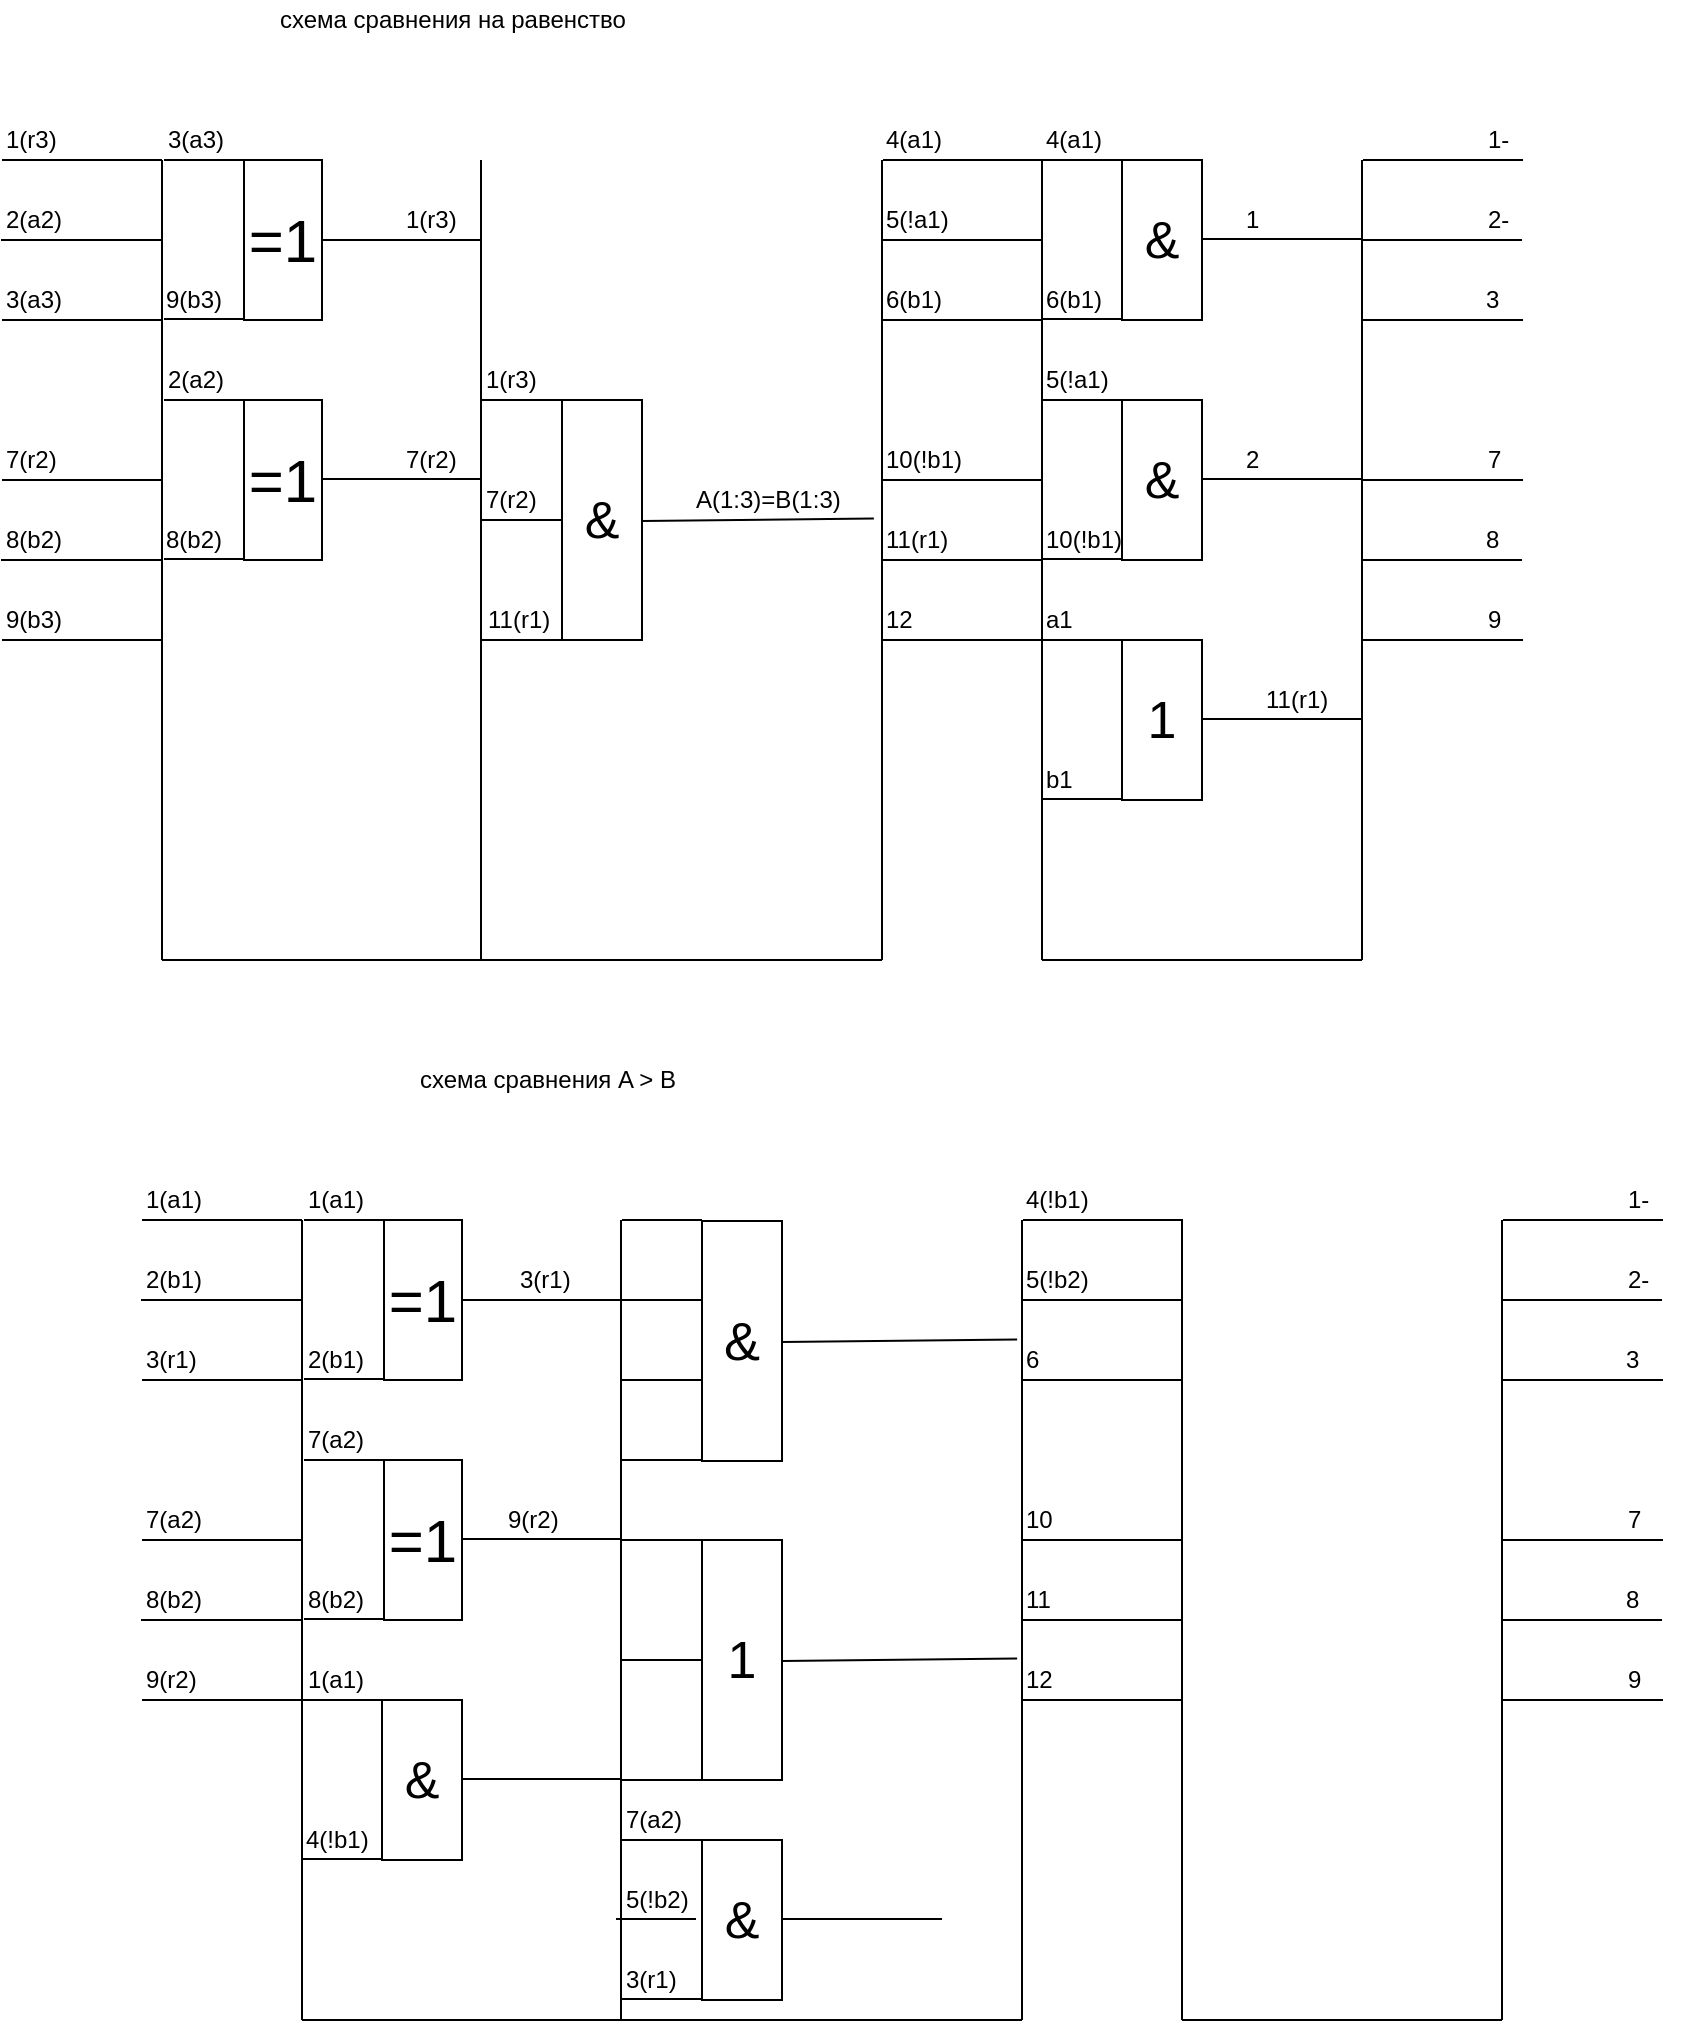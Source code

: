 <mxfile version="12.2.7" type="github" pages="1">
  <diagram name="Page-1" id="2a216829-ef6e-dabb-86c1-c78162f3ba2b">
    <mxGraphModel dx="1831" dy="554" grid="1" gridSize="10" guides="1" tooltips="1" connect="1" arrows="1" fold="1" page="1" pageScale="1" pageWidth="850" pageHeight="1100" background="#ffffff" math="0" shadow="0">
      <root>
        <mxCell id="0"/>
        <mxCell id="1" parent="0"/>
        <mxCell id="R-SclKNgp451T20_MsK3-1" value="" style="endArrow=none;html=1;" edge="1" parent="1">
          <mxGeometry width="50" height="50" relative="1" as="geometry">
            <mxPoint x="80" y="480" as="sourcePoint"/>
            <mxPoint x="80" y="80" as="targetPoint"/>
          </mxGeometry>
        </mxCell>
        <mxCell id="R-SclKNgp451T20_MsK3-2" value="" style="endArrow=none;html=1;" edge="1" parent="1">
          <mxGeometry width="50" height="50" relative="1" as="geometry">
            <mxPoint x="80" y="480" as="sourcePoint"/>
            <mxPoint x="440" y="480" as="targetPoint"/>
          </mxGeometry>
        </mxCell>
        <mxCell id="R-SclKNgp451T20_MsK3-3" value="" style="endArrow=none;html=1;" edge="1" parent="1">
          <mxGeometry width="50" height="50" relative="1" as="geometry">
            <mxPoint x="440" y="480" as="sourcePoint"/>
            <mxPoint x="440" y="80" as="targetPoint"/>
          </mxGeometry>
        </mxCell>
        <mxCell id="R-SclKNgp451T20_MsK3-4" value="" style="endArrow=none;html=1;" edge="1" parent="1">
          <mxGeometry width="50" height="50" relative="1" as="geometry">
            <mxPoint y="80" as="sourcePoint"/>
            <mxPoint x="80" y="80" as="targetPoint"/>
          </mxGeometry>
        </mxCell>
        <mxCell id="R-SclKNgp451T20_MsK3-5" value="" style="endArrow=none;html=1;" edge="1" parent="1">
          <mxGeometry width="50" height="50" relative="1" as="geometry">
            <mxPoint x="-0.5" y="120" as="sourcePoint"/>
            <mxPoint x="79.5" y="120" as="targetPoint"/>
          </mxGeometry>
        </mxCell>
        <mxCell id="R-SclKNgp451T20_MsK3-6" value="" style="endArrow=none;html=1;" edge="1" parent="1">
          <mxGeometry width="50" height="50" relative="1" as="geometry">
            <mxPoint y="160" as="sourcePoint"/>
            <mxPoint x="80" y="160" as="targetPoint"/>
          </mxGeometry>
        </mxCell>
        <mxCell id="R-SclKNgp451T20_MsK3-7" value="" style="endArrow=none;html=1;" edge="1" parent="1">
          <mxGeometry width="50" height="50" relative="1" as="geometry">
            <mxPoint y="240" as="sourcePoint"/>
            <mxPoint x="80" y="240" as="targetPoint"/>
          </mxGeometry>
        </mxCell>
        <mxCell id="R-SclKNgp451T20_MsK3-8" value="" style="endArrow=none;html=1;" edge="1" parent="1">
          <mxGeometry width="50" height="50" relative="1" as="geometry">
            <mxPoint x="-0.5" y="280.0" as="sourcePoint"/>
            <mxPoint x="79.5" y="280.0" as="targetPoint"/>
          </mxGeometry>
        </mxCell>
        <mxCell id="R-SclKNgp451T20_MsK3-9" value="" style="endArrow=none;html=1;" edge="1" parent="1">
          <mxGeometry width="50" height="50" relative="1" as="geometry">
            <mxPoint y="320" as="sourcePoint"/>
            <mxPoint x="80" y="320" as="targetPoint"/>
          </mxGeometry>
        </mxCell>
        <mxCell id="R-SclKNgp451T20_MsK3-10" value="" style="endArrow=none;html=1;" edge="1" parent="1">
          <mxGeometry width="50" height="50" relative="1" as="geometry">
            <mxPoint x="440.5" y="80" as="sourcePoint"/>
            <mxPoint x="520.5" y="80" as="targetPoint"/>
          </mxGeometry>
        </mxCell>
        <mxCell id="R-SclKNgp451T20_MsK3-11" value="" style="endArrow=none;html=1;" edge="1" parent="1">
          <mxGeometry width="50" height="50" relative="1" as="geometry">
            <mxPoint x="440" y="120" as="sourcePoint"/>
            <mxPoint x="520" y="120" as="targetPoint"/>
          </mxGeometry>
        </mxCell>
        <mxCell id="R-SclKNgp451T20_MsK3-12" value="" style="endArrow=none;html=1;" edge="1" parent="1">
          <mxGeometry width="50" height="50" relative="1" as="geometry">
            <mxPoint x="440.5" y="160" as="sourcePoint"/>
            <mxPoint x="520.5" y="160" as="targetPoint"/>
          </mxGeometry>
        </mxCell>
        <mxCell id="R-SclKNgp451T20_MsK3-13" value="" style="endArrow=none;html=1;" edge="1" parent="1">
          <mxGeometry width="50" height="50" relative="1" as="geometry">
            <mxPoint x="440.5" y="240" as="sourcePoint"/>
            <mxPoint x="520.5" y="240" as="targetPoint"/>
          </mxGeometry>
        </mxCell>
        <mxCell id="R-SclKNgp451T20_MsK3-14" value="" style="endArrow=none;html=1;" edge="1" parent="1">
          <mxGeometry width="50" height="50" relative="1" as="geometry">
            <mxPoint x="440" y="280" as="sourcePoint"/>
            <mxPoint x="520" y="280" as="targetPoint"/>
          </mxGeometry>
        </mxCell>
        <mxCell id="R-SclKNgp451T20_MsK3-15" value="" style="endArrow=none;html=1;" edge="1" parent="1">
          <mxGeometry width="50" height="50" relative="1" as="geometry">
            <mxPoint x="440.5" y="320" as="sourcePoint"/>
            <mxPoint x="520.5" y="320" as="targetPoint"/>
          </mxGeometry>
        </mxCell>
        <mxCell id="R-SclKNgp451T20_MsK3-16" value="" style="endArrow=none;html=1;" edge="1" parent="1">
          <mxGeometry width="50" height="50" relative="1" as="geometry">
            <mxPoint x="520" y="480" as="sourcePoint"/>
            <mxPoint x="520" y="80" as="targetPoint"/>
          </mxGeometry>
        </mxCell>
        <mxCell id="R-SclKNgp451T20_MsK3-17" value="" style="endArrow=none;html=1;" edge="1" parent="1">
          <mxGeometry width="50" height="50" relative="1" as="geometry">
            <mxPoint x="520" y="480" as="sourcePoint"/>
            <mxPoint x="680" y="480" as="targetPoint"/>
          </mxGeometry>
        </mxCell>
        <mxCell id="R-SclKNgp451T20_MsK3-18" value="" style="endArrow=none;html=1;" edge="1" parent="1">
          <mxGeometry width="50" height="50" relative="1" as="geometry">
            <mxPoint x="680" y="480" as="sourcePoint"/>
            <mxPoint x="680" y="80" as="targetPoint"/>
          </mxGeometry>
        </mxCell>
        <mxCell id="R-SclKNgp451T20_MsK3-19" value="" style="endArrow=none;html=1;" edge="1" parent="1">
          <mxGeometry width="50" height="50" relative="1" as="geometry">
            <mxPoint x="680.5" y="80" as="sourcePoint"/>
            <mxPoint x="760.5" y="80" as="targetPoint"/>
          </mxGeometry>
        </mxCell>
        <mxCell id="R-SclKNgp451T20_MsK3-20" value="" style="endArrow=none;html=1;" edge="1" parent="1">
          <mxGeometry width="50" height="50" relative="1" as="geometry">
            <mxPoint x="680" y="120" as="sourcePoint"/>
            <mxPoint x="760" y="120" as="targetPoint"/>
          </mxGeometry>
        </mxCell>
        <mxCell id="R-SclKNgp451T20_MsK3-21" value="" style="endArrow=none;html=1;" edge="1" parent="1">
          <mxGeometry width="50" height="50" relative="1" as="geometry">
            <mxPoint x="680.5" y="160" as="sourcePoint"/>
            <mxPoint x="760.5" y="160" as="targetPoint"/>
          </mxGeometry>
        </mxCell>
        <mxCell id="R-SclKNgp451T20_MsK3-22" value="" style="endArrow=none;html=1;" edge="1" parent="1">
          <mxGeometry width="50" height="50" relative="1" as="geometry">
            <mxPoint x="680.5" y="240" as="sourcePoint"/>
            <mxPoint x="760.5" y="240" as="targetPoint"/>
          </mxGeometry>
        </mxCell>
        <mxCell id="R-SclKNgp451T20_MsK3-23" value="" style="endArrow=none;html=1;" edge="1" parent="1">
          <mxGeometry width="50" height="50" relative="1" as="geometry">
            <mxPoint x="680" y="280" as="sourcePoint"/>
            <mxPoint x="760" y="280" as="targetPoint"/>
          </mxGeometry>
        </mxCell>
        <mxCell id="R-SclKNgp451T20_MsK3-24" value="" style="endArrow=none;html=1;" edge="1" parent="1">
          <mxGeometry width="50" height="50" relative="1" as="geometry">
            <mxPoint x="680.5" y="320" as="sourcePoint"/>
            <mxPoint x="760.5" y="320" as="targetPoint"/>
          </mxGeometry>
        </mxCell>
        <mxCell id="R-SclKNgp451T20_MsK3-25" value="1(r3)" style="text;html=1;resizable=0;points=[];autosize=1;align=left;verticalAlign=top;spacingTop=-4;" vertex="1" parent="1">
          <mxGeometry y="60" width="40" height="20" as="geometry"/>
        </mxCell>
        <mxCell id="R-SclKNgp451T20_MsK3-26" value="2(а2)" style="text;html=1;resizable=0;points=[];autosize=1;align=left;verticalAlign=top;spacingTop=-4;" vertex="1" parent="1">
          <mxGeometry y="100" width="40" height="20" as="geometry"/>
        </mxCell>
        <mxCell id="R-SclKNgp451T20_MsK3-27" value="3(а3)" style="text;html=1;resizable=0;points=[];autosize=1;align=left;verticalAlign=top;spacingTop=-4;" vertex="1" parent="1">
          <mxGeometry x="-0.5" y="140" width="40" height="20" as="geometry"/>
        </mxCell>
        <mxCell id="R-SclKNgp451T20_MsK3-28" value="4(a1)" style="text;html=1;resizable=0;points=[];autosize=1;align=left;verticalAlign=top;spacingTop=-4;" vertex="1" parent="1">
          <mxGeometry x="440" y="60" width="40" height="20" as="geometry"/>
        </mxCell>
        <mxCell id="R-SclKNgp451T20_MsK3-29" value="5(!a1)" style="text;html=1;resizable=0;points=[];autosize=1;align=left;verticalAlign=top;spacingTop=-4;" vertex="1" parent="1">
          <mxGeometry x="440" y="100" width="50" height="20" as="geometry"/>
        </mxCell>
        <mxCell id="R-SclKNgp451T20_MsK3-30" value="6(b1)" style="text;html=1;resizable=0;points=[];autosize=1;align=left;verticalAlign=top;spacingTop=-4;" vertex="1" parent="1">
          <mxGeometry x="440" y="140" width="40" height="20" as="geometry"/>
        </mxCell>
        <mxCell id="R-SclKNgp451T20_MsK3-31" value="10(!b1)" style="text;html=1;resizable=0;points=[];autosize=1;align=left;verticalAlign=top;spacingTop=-4;" vertex="1" parent="1">
          <mxGeometry x="440" y="220" width="50" height="20" as="geometry"/>
        </mxCell>
        <mxCell id="R-SclKNgp451T20_MsK3-32" value="11(r1)" style="text;html=1;resizable=0;points=[];autosize=1;align=left;verticalAlign=top;spacingTop=-4;" vertex="1" parent="1">
          <mxGeometry x="440" y="260" width="50" height="20" as="geometry"/>
        </mxCell>
        <mxCell id="R-SclKNgp451T20_MsK3-33" value="12" style="text;html=1;resizable=0;points=[];autosize=1;align=left;verticalAlign=top;spacingTop=-4;" vertex="1" parent="1">
          <mxGeometry x="440" y="300" width="30" height="20" as="geometry"/>
        </mxCell>
        <mxCell id="R-SclKNgp451T20_MsK3-34" value="7(r2)" style="text;html=1;resizable=0;points=[];autosize=1;align=left;verticalAlign=top;spacingTop=-4;" vertex="1" parent="1">
          <mxGeometry y="220" width="40" height="20" as="geometry"/>
        </mxCell>
        <mxCell id="R-SclKNgp451T20_MsK3-35" value="8(b2)" style="text;html=1;resizable=0;points=[];autosize=1;align=left;verticalAlign=top;spacingTop=-4;" vertex="1" parent="1">
          <mxGeometry x="-0.5" y="260" width="40" height="20" as="geometry"/>
        </mxCell>
        <mxCell id="R-SclKNgp451T20_MsK3-36" value="9(b3)" style="text;html=1;resizable=0;points=[];autosize=1;align=left;verticalAlign=top;spacingTop=-4;" vertex="1" parent="1">
          <mxGeometry y="300" width="40" height="20" as="geometry"/>
        </mxCell>
        <mxCell id="R-SclKNgp451T20_MsK3-37" value="1-" style="text;html=1;resizable=0;points=[];autosize=1;align=left;verticalAlign=top;spacingTop=-4;" vertex="1" parent="1">
          <mxGeometry x="740.5" y="60" width="30" height="20" as="geometry"/>
        </mxCell>
        <mxCell id="R-SclKNgp451T20_MsK3-38" value="2-" style="text;html=1;resizable=0;points=[];autosize=1;align=left;verticalAlign=top;spacingTop=-4;" vertex="1" parent="1">
          <mxGeometry x="740.5" y="100" width="30" height="20" as="geometry"/>
        </mxCell>
        <mxCell id="R-SclKNgp451T20_MsK3-39" value="3" style="text;html=1;resizable=0;points=[];autosize=1;align=left;verticalAlign=top;spacingTop=-4;" vertex="1" parent="1">
          <mxGeometry x="740" y="140" width="20" height="20" as="geometry"/>
        </mxCell>
        <mxCell id="R-SclKNgp451T20_MsK3-40" value="7" style="text;html=1;resizable=0;points=[];autosize=1;align=left;verticalAlign=top;spacingTop=-4;" vertex="1" parent="1">
          <mxGeometry x="740.5" y="220" width="20" height="20" as="geometry"/>
        </mxCell>
        <mxCell id="R-SclKNgp451T20_MsK3-41" value="8" style="text;html=1;resizable=0;points=[];autosize=1;align=left;verticalAlign=top;spacingTop=-4;" vertex="1" parent="1">
          <mxGeometry x="740" y="260" width="20" height="20" as="geometry"/>
        </mxCell>
        <mxCell id="R-SclKNgp451T20_MsK3-42" value="9" style="text;html=1;resizable=0;points=[];autosize=1;align=left;verticalAlign=top;spacingTop=-4;" vertex="1" parent="1">
          <mxGeometry x="740.5" y="300" width="20" height="20" as="geometry"/>
        </mxCell>
        <mxCell id="R-SclKNgp451T20_MsK3-43" value="схема сравнения на равенство&lt;br&gt;" style="text;html=1;resizable=0;points=[];autosize=1;align=left;verticalAlign=top;spacingTop=-4;" vertex="1" parent="1">
          <mxGeometry x="137" width="190" height="20" as="geometry"/>
        </mxCell>
        <mxCell id="R-SclKNgp451T20_MsK3-44" value="&lt;font style=&quot;font-size: 30px&quot;&gt;=1&lt;/font&gt;" style="rounded=0;whiteSpace=wrap;html=1;" vertex="1" parent="1">
          <mxGeometry x="121" y="80" width="39" height="80" as="geometry"/>
        </mxCell>
        <mxCell id="R-SclKNgp451T20_MsK3-45" value="" style="endArrow=none;html=1;" edge="1" parent="1">
          <mxGeometry width="50" height="50" relative="1" as="geometry">
            <mxPoint x="81" y="80" as="sourcePoint"/>
            <mxPoint x="121" y="80" as="targetPoint"/>
          </mxGeometry>
        </mxCell>
        <mxCell id="R-SclKNgp451T20_MsK3-46" value="" style="endArrow=none;html=1;" edge="1" parent="1">
          <mxGeometry width="50" height="50" relative="1" as="geometry">
            <mxPoint x="81" y="159.5" as="sourcePoint"/>
            <mxPoint x="121" y="159.5" as="targetPoint"/>
          </mxGeometry>
        </mxCell>
        <mxCell id="R-SclKNgp451T20_MsK3-47" value="3(a3)" style="text;html=1;resizable=0;points=[];autosize=1;align=left;verticalAlign=top;spacingTop=-4;" vertex="1" parent="1">
          <mxGeometry x="81" y="60" width="40" height="20" as="geometry"/>
        </mxCell>
        <mxCell id="R-SclKNgp451T20_MsK3-48" value="9(b3)" style="text;html=1;resizable=0;points=[];autosize=1;align=left;verticalAlign=top;spacingTop=-4;" vertex="1" parent="1">
          <mxGeometry x="80" y="140" width="40" height="20" as="geometry"/>
        </mxCell>
        <mxCell id="R-SclKNgp451T20_MsK3-53" value="&lt;font style=&quot;font-size: 30px&quot;&gt;=1&lt;/font&gt;" style="rounded=0;whiteSpace=wrap;html=1;" vertex="1" parent="1">
          <mxGeometry x="121" y="200" width="39" height="80" as="geometry"/>
        </mxCell>
        <mxCell id="R-SclKNgp451T20_MsK3-54" value="" style="endArrow=none;html=1;" edge="1" parent="1">
          <mxGeometry width="50" height="50" relative="1" as="geometry">
            <mxPoint x="81" y="200" as="sourcePoint"/>
            <mxPoint x="121" y="200" as="targetPoint"/>
          </mxGeometry>
        </mxCell>
        <mxCell id="R-SclKNgp451T20_MsK3-55" value="" style="endArrow=none;html=1;" edge="1" parent="1">
          <mxGeometry width="50" height="50" relative="1" as="geometry">
            <mxPoint x="81" y="279.5" as="sourcePoint"/>
            <mxPoint x="121" y="279.5" as="targetPoint"/>
          </mxGeometry>
        </mxCell>
        <mxCell id="R-SclKNgp451T20_MsK3-56" value="2(a2)" style="text;html=1;resizable=0;points=[];autosize=1;align=left;verticalAlign=top;spacingTop=-4;" vertex="1" parent="1">
          <mxGeometry x="81" y="180" width="40" height="20" as="geometry"/>
        </mxCell>
        <mxCell id="R-SclKNgp451T20_MsK3-57" value="8(b2)" style="text;html=1;resizable=0;points=[];autosize=1;align=left;verticalAlign=top;spacingTop=-4;" vertex="1" parent="1">
          <mxGeometry x="80" y="260" width="40" height="20" as="geometry"/>
        </mxCell>
        <mxCell id="R-SclKNgp451T20_MsK3-58" value="" style="endArrow=none;html=1;" edge="1" parent="1">
          <mxGeometry width="50" height="50" relative="1" as="geometry">
            <mxPoint x="160" y="120" as="sourcePoint"/>
            <mxPoint x="240" y="120" as="targetPoint"/>
          </mxGeometry>
        </mxCell>
        <mxCell id="R-SclKNgp451T20_MsK3-59" value="" style="endArrow=none;html=1;" edge="1" parent="1">
          <mxGeometry width="50" height="50" relative="1" as="geometry">
            <mxPoint x="160" y="239.5" as="sourcePoint"/>
            <mxPoint x="240" y="239.5" as="targetPoint"/>
          </mxGeometry>
        </mxCell>
        <mxCell id="R-SclKNgp451T20_MsK3-60" value="1(r3)" style="text;html=1;resizable=0;points=[];autosize=1;align=left;verticalAlign=top;spacingTop=-4;" vertex="1" parent="1">
          <mxGeometry x="200" y="100" width="40" height="20" as="geometry"/>
        </mxCell>
        <mxCell id="R-SclKNgp451T20_MsK3-61" value="7(r2)" style="text;html=1;resizable=0;points=[];autosize=1;align=left;verticalAlign=top;spacingTop=-4;" vertex="1" parent="1">
          <mxGeometry x="200" y="220" width="40" height="20" as="geometry"/>
        </mxCell>
        <mxCell id="R-SclKNgp451T20_MsK3-77" value="" style="endArrow=none;html=1;" edge="1" parent="1">
          <mxGeometry width="50" height="50" relative="1" as="geometry">
            <mxPoint x="239.5" y="480" as="sourcePoint"/>
            <mxPoint x="239.5" y="80" as="targetPoint"/>
          </mxGeometry>
        </mxCell>
        <mxCell id="R-SclKNgp451T20_MsK3-80" value="&lt;font style=&quot;font-size: 26px&quot;&gt;&amp;amp;&lt;/font&gt;" style="rounded=0;whiteSpace=wrap;html=1;" vertex="1" parent="1">
          <mxGeometry x="280" y="200" width="40" height="120" as="geometry"/>
        </mxCell>
        <mxCell id="R-SclKNgp451T20_MsK3-81" value="" style="endArrow=none;html=1;entryX=0;entryY=0;entryDx=0;entryDy=0;entryPerimeter=0;" edge="1" parent="1" target="R-SclKNgp451T20_MsK3-80">
          <mxGeometry width="50" height="50" relative="1" as="geometry">
            <mxPoint x="240" y="200" as="sourcePoint"/>
            <mxPoint x="290" y="200" as="targetPoint"/>
          </mxGeometry>
        </mxCell>
        <mxCell id="R-SclKNgp451T20_MsK3-82" value="" style="endArrow=none;html=1;entryX=0;entryY=0;entryDx=0;entryDy=0;entryPerimeter=0;" edge="1" parent="1">
          <mxGeometry width="50" height="50" relative="1" as="geometry">
            <mxPoint x="240" y="260" as="sourcePoint"/>
            <mxPoint x="280" y="260" as="targetPoint"/>
          </mxGeometry>
        </mxCell>
        <mxCell id="R-SclKNgp451T20_MsK3-83" value="" style="endArrow=none;html=1;entryX=0;entryY=0;entryDx=0;entryDy=0;entryPerimeter=0;" edge="1" parent="1">
          <mxGeometry width="50" height="50" relative="1" as="geometry">
            <mxPoint x="240" y="320" as="sourcePoint"/>
            <mxPoint x="280" y="320" as="targetPoint"/>
          </mxGeometry>
        </mxCell>
        <mxCell id="R-SclKNgp451T20_MsK3-84" value="" style="endArrow=none;html=1;entryX=-0.081;entryY=-0.036;entryDx=0;entryDy=0;entryPerimeter=0;" edge="1" parent="1" target="R-SclKNgp451T20_MsK3-32">
          <mxGeometry width="50" height="50" relative="1" as="geometry">
            <mxPoint x="320" y="260.5" as="sourcePoint"/>
            <mxPoint x="434.0" y="259.813" as="targetPoint"/>
          </mxGeometry>
        </mxCell>
        <mxCell id="R-SclKNgp451T20_MsK3-85" value="1(r3)" style="text;html=1;resizable=0;points=[];autosize=1;align=left;verticalAlign=top;spacingTop=-4;" vertex="1" parent="1">
          <mxGeometry x="240" y="180" width="40" height="20" as="geometry"/>
        </mxCell>
        <mxCell id="R-SclKNgp451T20_MsK3-86" value="7(r2)" style="text;html=1;resizable=0;points=[];autosize=1;align=left;verticalAlign=top;spacingTop=-4;" vertex="1" parent="1">
          <mxGeometry x="240" y="240" width="40" height="20" as="geometry"/>
        </mxCell>
        <mxCell id="R-SclKNgp451T20_MsK3-87" value="11(r1)" style="text;html=1;resizable=0;points=[];autosize=1;align=left;verticalAlign=top;spacingTop=-4;" vertex="1" parent="1">
          <mxGeometry x="241" y="300" width="50" height="20" as="geometry"/>
        </mxCell>
        <mxCell id="R-SclKNgp451T20_MsK3-88" value="A(1:3)=B(1:3)" style="text;html=1;resizable=0;points=[];autosize=1;align=left;verticalAlign=top;spacingTop=-4;" vertex="1" parent="1">
          <mxGeometry x="345" y="240" width="90" height="20" as="geometry"/>
        </mxCell>
        <mxCell id="R-SclKNgp451T20_MsK3-89" value="&lt;font style=&quot;font-size: 26px&quot;&gt;&amp;amp;&lt;/font&gt;" style="rounded=0;whiteSpace=wrap;html=1;" vertex="1" parent="1">
          <mxGeometry x="560" y="80" width="40" height="80" as="geometry"/>
        </mxCell>
        <mxCell id="R-SclKNgp451T20_MsK3-90" value="" style="endArrow=none;html=1;entryX=0;entryY=0;entryDx=0;entryDy=0;entryPerimeter=0;" edge="1" parent="1" target="R-SclKNgp451T20_MsK3-89">
          <mxGeometry width="50" height="50" relative="1" as="geometry">
            <mxPoint x="520" y="80" as="sourcePoint"/>
            <mxPoint x="570" y="30" as="targetPoint"/>
          </mxGeometry>
        </mxCell>
        <mxCell id="R-SclKNgp451T20_MsK3-91" value="" style="endArrow=none;html=1;entryX=0;entryY=0;entryDx=0;entryDy=0;entryPerimeter=0;" edge="1" parent="1">
          <mxGeometry width="50" height="50" relative="1" as="geometry">
            <mxPoint x="520" y="159.5" as="sourcePoint"/>
            <mxPoint x="560" y="159.5" as="targetPoint"/>
          </mxGeometry>
        </mxCell>
        <mxCell id="R-SclKNgp451T20_MsK3-92" value="4(a1)" style="text;html=1;resizable=0;points=[];autosize=1;align=left;verticalAlign=top;spacingTop=-4;" vertex="1" parent="1">
          <mxGeometry x="520" y="60" width="40" height="20" as="geometry"/>
        </mxCell>
        <mxCell id="R-SclKNgp451T20_MsK3-93" value="6(b1)" style="text;html=1;resizable=0;points=[];autosize=1;align=left;verticalAlign=top;spacingTop=-4;" vertex="1" parent="1">
          <mxGeometry x="520" y="140" width="40" height="20" as="geometry"/>
        </mxCell>
        <mxCell id="R-SclKNgp451T20_MsK3-94" value="" style="endArrow=none;html=1;" edge="1" parent="1">
          <mxGeometry width="50" height="50" relative="1" as="geometry">
            <mxPoint x="600" y="119.5" as="sourcePoint"/>
            <mxPoint x="680" y="119.5" as="targetPoint"/>
          </mxGeometry>
        </mxCell>
        <mxCell id="R-SclKNgp451T20_MsK3-95" value="&lt;font style=&quot;font-size: 26px&quot;&gt;&amp;amp;&lt;/font&gt;" style="rounded=0;whiteSpace=wrap;html=1;" vertex="1" parent="1">
          <mxGeometry x="560" y="200" width="40" height="80" as="geometry"/>
        </mxCell>
        <mxCell id="R-SclKNgp451T20_MsK3-96" value="" style="endArrow=none;html=1;entryX=0;entryY=0;entryDx=0;entryDy=0;entryPerimeter=0;" edge="1" target="R-SclKNgp451T20_MsK3-95" parent="1">
          <mxGeometry width="50" height="50" relative="1" as="geometry">
            <mxPoint x="520" y="200" as="sourcePoint"/>
            <mxPoint x="570" y="150" as="targetPoint"/>
          </mxGeometry>
        </mxCell>
        <mxCell id="R-SclKNgp451T20_MsK3-97" value="" style="endArrow=none;html=1;entryX=0;entryY=0;entryDx=0;entryDy=0;entryPerimeter=0;" edge="1" parent="1">
          <mxGeometry width="50" height="50" relative="1" as="geometry">
            <mxPoint x="520" y="279.5" as="sourcePoint"/>
            <mxPoint x="560" y="279.5" as="targetPoint"/>
          </mxGeometry>
        </mxCell>
        <mxCell id="R-SclKNgp451T20_MsK3-98" value="5(!a1)" style="text;html=1;resizable=0;points=[];autosize=1;align=left;verticalAlign=top;spacingTop=-4;" vertex="1" parent="1">
          <mxGeometry x="520" y="180" width="50" height="20" as="geometry"/>
        </mxCell>
        <mxCell id="R-SclKNgp451T20_MsK3-99" value="10(!b1)" style="text;html=1;resizable=0;points=[];autosize=1;align=left;verticalAlign=top;spacingTop=-4;" vertex="1" parent="1">
          <mxGeometry x="520" y="260" width="50" height="20" as="geometry"/>
        </mxCell>
        <mxCell id="R-SclKNgp451T20_MsK3-100" value="" style="endArrow=none;html=1;" edge="1" parent="1">
          <mxGeometry width="50" height="50" relative="1" as="geometry">
            <mxPoint x="600" y="239.5" as="sourcePoint"/>
            <mxPoint x="680" y="239.5" as="targetPoint"/>
          </mxGeometry>
        </mxCell>
        <mxCell id="R-SclKNgp451T20_MsK3-101" value="&lt;font style=&quot;font-size: 26px&quot;&gt;1&lt;/font&gt;" style="rounded=0;whiteSpace=wrap;html=1;" vertex="1" parent="1">
          <mxGeometry x="560" y="320" width="40" height="80" as="geometry"/>
        </mxCell>
        <mxCell id="R-SclKNgp451T20_MsK3-102" value="" style="endArrow=none;html=1;entryX=0;entryY=0;entryDx=0;entryDy=0;entryPerimeter=0;" edge="1" target="R-SclKNgp451T20_MsK3-101" parent="1">
          <mxGeometry width="50" height="50" relative="1" as="geometry">
            <mxPoint x="520" y="320" as="sourcePoint"/>
            <mxPoint x="570" y="270" as="targetPoint"/>
          </mxGeometry>
        </mxCell>
        <mxCell id="R-SclKNgp451T20_MsK3-103" value="" style="endArrow=none;html=1;entryX=0;entryY=0;entryDx=0;entryDy=0;entryPerimeter=0;" edge="1" parent="1">
          <mxGeometry width="50" height="50" relative="1" as="geometry">
            <mxPoint x="520" y="399.5" as="sourcePoint"/>
            <mxPoint x="560" y="399.5" as="targetPoint"/>
          </mxGeometry>
        </mxCell>
        <mxCell id="R-SclKNgp451T20_MsK3-104" value="a1" style="text;html=1;resizable=0;points=[];autosize=1;align=left;verticalAlign=top;spacingTop=-4;" vertex="1" parent="1">
          <mxGeometry x="520" y="300" width="30" height="20" as="geometry"/>
        </mxCell>
        <mxCell id="R-SclKNgp451T20_MsK3-105" value="b1" style="text;html=1;resizable=0;points=[];autosize=1;align=left;verticalAlign=top;spacingTop=-4;" vertex="1" parent="1">
          <mxGeometry x="520" y="380" width="30" height="20" as="geometry"/>
        </mxCell>
        <mxCell id="R-SclKNgp451T20_MsK3-106" value="" style="endArrow=none;html=1;" edge="1" parent="1">
          <mxGeometry width="50" height="50" relative="1" as="geometry">
            <mxPoint x="600" y="359.5" as="sourcePoint"/>
            <mxPoint x="680" y="359.5" as="targetPoint"/>
          </mxGeometry>
        </mxCell>
        <mxCell id="R-SclKNgp451T20_MsK3-107" value="1" style="text;html=1;resizable=0;points=[];autosize=1;align=left;verticalAlign=top;spacingTop=-4;" vertex="1" parent="1">
          <mxGeometry x="620" y="100" width="20" height="20" as="geometry"/>
        </mxCell>
        <mxCell id="R-SclKNgp451T20_MsK3-108" value="2" style="text;html=1;resizable=0;points=[];autosize=1;align=left;verticalAlign=top;spacingTop=-4;" vertex="1" parent="1">
          <mxGeometry x="620" y="220" width="20" height="20" as="geometry"/>
        </mxCell>
        <mxCell id="R-SclKNgp451T20_MsK3-109" value="11(r1)" style="text;html=1;resizable=0;points=[];autosize=1;align=left;verticalAlign=top;spacingTop=-4;" vertex="1" parent="1">
          <mxGeometry x="630" y="340" width="50" height="20" as="geometry"/>
        </mxCell>
        <mxCell id="R-SclKNgp451T20_MsK3-110" value="" style="endArrow=none;html=1;" edge="1" parent="1">
          <mxGeometry width="50" height="50" relative="1" as="geometry">
            <mxPoint x="150" y="1010" as="sourcePoint"/>
            <mxPoint x="150" y="610" as="targetPoint"/>
          </mxGeometry>
        </mxCell>
        <mxCell id="R-SclKNgp451T20_MsK3-111" value="" style="endArrow=none;html=1;" edge="1" parent="1">
          <mxGeometry width="50" height="50" relative="1" as="geometry">
            <mxPoint x="150" y="1010" as="sourcePoint"/>
            <mxPoint x="510" y="1010" as="targetPoint"/>
          </mxGeometry>
        </mxCell>
        <mxCell id="R-SclKNgp451T20_MsK3-112" value="" style="endArrow=none;html=1;" edge="1" parent="1">
          <mxGeometry width="50" height="50" relative="1" as="geometry">
            <mxPoint x="510" y="1010" as="sourcePoint"/>
            <mxPoint x="510" y="610" as="targetPoint"/>
          </mxGeometry>
        </mxCell>
        <mxCell id="R-SclKNgp451T20_MsK3-113" value="" style="endArrow=none;html=1;" edge="1" parent="1">
          <mxGeometry width="50" height="50" relative="1" as="geometry">
            <mxPoint x="70" y="610" as="sourcePoint"/>
            <mxPoint x="150" y="610" as="targetPoint"/>
          </mxGeometry>
        </mxCell>
        <mxCell id="R-SclKNgp451T20_MsK3-114" value="" style="endArrow=none;html=1;" edge="1" parent="1">
          <mxGeometry width="50" height="50" relative="1" as="geometry">
            <mxPoint x="69.5" y="650" as="sourcePoint"/>
            <mxPoint x="149.5" y="650" as="targetPoint"/>
          </mxGeometry>
        </mxCell>
        <mxCell id="R-SclKNgp451T20_MsK3-115" value="" style="endArrow=none;html=1;" edge="1" parent="1">
          <mxGeometry width="50" height="50" relative="1" as="geometry">
            <mxPoint x="70" y="690" as="sourcePoint"/>
            <mxPoint x="150" y="690" as="targetPoint"/>
          </mxGeometry>
        </mxCell>
        <mxCell id="R-SclKNgp451T20_MsK3-116" value="" style="endArrow=none;html=1;" edge="1" parent="1">
          <mxGeometry width="50" height="50" relative="1" as="geometry">
            <mxPoint x="70" y="770" as="sourcePoint"/>
            <mxPoint x="150" y="770" as="targetPoint"/>
          </mxGeometry>
        </mxCell>
        <mxCell id="R-SclKNgp451T20_MsK3-117" value="" style="endArrow=none;html=1;" edge="1" parent="1">
          <mxGeometry width="50" height="50" relative="1" as="geometry">
            <mxPoint x="69.5" y="810" as="sourcePoint"/>
            <mxPoint x="149.5" y="810" as="targetPoint"/>
          </mxGeometry>
        </mxCell>
        <mxCell id="R-SclKNgp451T20_MsK3-118" value="" style="endArrow=none;html=1;" edge="1" parent="1">
          <mxGeometry width="50" height="50" relative="1" as="geometry">
            <mxPoint x="70" y="850" as="sourcePoint"/>
            <mxPoint x="150" y="850" as="targetPoint"/>
          </mxGeometry>
        </mxCell>
        <mxCell id="R-SclKNgp451T20_MsK3-119" value="" style="endArrow=none;html=1;" edge="1" parent="1">
          <mxGeometry width="50" height="50" relative="1" as="geometry">
            <mxPoint x="510.5" y="610" as="sourcePoint"/>
            <mxPoint x="590.5" y="610" as="targetPoint"/>
          </mxGeometry>
        </mxCell>
        <mxCell id="R-SclKNgp451T20_MsK3-120" value="" style="endArrow=none;html=1;" edge="1" parent="1">
          <mxGeometry width="50" height="50" relative="1" as="geometry">
            <mxPoint x="510" y="650" as="sourcePoint"/>
            <mxPoint x="590" y="650" as="targetPoint"/>
          </mxGeometry>
        </mxCell>
        <mxCell id="R-SclKNgp451T20_MsK3-121" value="" style="endArrow=none;html=1;" edge="1" parent="1">
          <mxGeometry width="50" height="50" relative="1" as="geometry">
            <mxPoint x="510.5" y="690" as="sourcePoint"/>
            <mxPoint x="590.5" y="690" as="targetPoint"/>
          </mxGeometry>
        </mxCell>
        <mxCell id="R-SclKNgp451T20_MsK3-122" value="" style="endArrow=none;html=1;" edge="1" parent="1">
          <mxGeometry width="50" height="50" relative="1" as="geometry">
            <mxPoint x="510.5" y="770" as="sourcePoint"/>
            <mxPoint x="590.5" y="770" as="targetPoint"/>
          </mxGeometry>
        </mxCell>
        <mxCell id="R-SclKNgp451T20_MsK3-123" value="" style="endArrow=none;html=1;" edge="1" parent="1">
          <mxGeometry width="50" height="50" relative="1" as="geometry">
            <mxPoint x="510" y="810" as="sourcePoint"/>
            <mxPoint x="590" y="810" as="targetPoint"/>
          </mxGeometry>
        </mxCell>
        <mxCell id="R-SclKNgp451T20_MsK3-124" value="" style="endArrow=none;html=1;" edge="1" parent="1">
          <mxGeometry width="50" height="50" relative="1" as="geometry">
            <mxPoint x="510.5" y="850" as="sourcePoint"/>
            <mxPoint x="590.5" y="850" as="targetPoint"/>
          </mxGeometry>
        </mxCell>
        <mxCell id="R-SclKNgp451T20_MsK3-125" value="" style="endArrow=none;html=1;" edge="1" parent="1">
          <mxGeometry width="50" height="50" relative="1" as="geometry">
            <mxPoint x="590" y="1010" as="sourcePoint"/>
            <mxPoint x="590" y="610" as="targetPoint"/>
          </mxGeometry>
        </mxCell>
        <mxCell id="R-SclKNgp451T20_MsK3-126" value="" style="endArrow=none;html=1;" edge="1" parent="1">
          <mxGeometry width="50" height="50" relative="1" as="geometry">
            <mxPoint x="590" y="1010" as="sourcePoint"/>
            <mxPoint x="750" y="1010" as="targetPoint"/>
          </mxGeometry>
        </mxCell>
        <mxCell id="R-SclKNgp451T20_MsK3-127" value="" style="endArrow=none;html=1;" edge="1" parent="1">
          <mxGeometry width="50" height="50" relative="1" as="geometry">
            <mxPoint x="750" y="1010" as="sourcePoint"/>
            <mxPoint x="750" y="610" as="targetPoint"/>
          </mxGeometry>
        </mxCell>
        <mxCell id="R-SclKNgp451T20_MsK3-128" value="" style="endArrow=none;html=1;" edge="1" parent="1">
          <mxGeometry width="50" height="50" relative="1" as="geometry">
            <mxPoint x="750.5" y="610" as="sourcePoint"/>
            <mxPoint x="830.5" y="610" as="targetPoint"/>
          </mxGeometry>
        </mxCell>
        <mxCell id="R-SclKNgp451T20_MsK3-129" value="" style="endArrow=none;html=1;" edge="1" parent="1">
          <mxGeometry width="50" height="50" relative="1" as="geometry">
            <mxPoint x="750" y="650" as="sourcePoint"/>
            <mxPoint x="830" y="650" as="targetPoint"/>
          </mxGeometry>
        </mxCell>
        <mxCell id="R-SclKNgp451T20_MsK3-130" value="" style="endArrow=none;html=1;" edge="1" parent="1">
          <mxGeometry width="50" height="50" relative="1" as="geometry">
            <mxPoint x="750.5" y="690" as="sourcePoint"/>
            <mxPoint x="830.5" y="690" as="targetPoint"/>
          </mxGeometry>
        </mxCell>
        <mxCell id="R-SclKNgp451T20_MsK3-131" value="" style="endArrow=none;html=1;" edge="1" parent="1">
          <mxGeometry width="50" height="50" relative="1" as="geometry">
            <mxPoint x="750.5" y="770" as="sourcePoint"/>
            <mxPoint x="830.5" y="770" as="targetPoint"/>
          </mxGeometry>
        </mxCell>
        <mxCell id="R-SclKNgp451T20_MsK3-132" value="" style="endArrow=none;html=1;" edge="1" parent="1">
          <mxGeometry width="50" height="50" relative="1" as="geometry">
            <mxPoint x="750" y="810" as="sourcePoint"/>
            <mxPoint x="830" y="810" as="targetPoint"/>
          </mxGeometry>
        </mxCell>
        <mxCell id="R-SclKNgp451T20_MsK3-133" value="" style="endArrow=none;html=1;" edge="1" parent="1">
          <mxGeometry width="50" height="50" relative="1" as="geometry">
            <mxPoint x="750.5" y="850" as="sourcePoint"/>
            <mxPoint x="830.5" y="850" as="targetPoint"/>
          </mxGeometry>
        </mxCell>
        <mxCell id="R-SclKNgp451T20_MsK3-134" value="1(a1)" style="text;html=1;resizable=0;points=[];autosize=1;align=left;verticalAlign=top;spacingTop=-4;" vertex="1" parent="1">
          <mxGeometry x="70" y="590" width="40" height="20" as="geometry"/>
        </mxCell>
        <mxCell id="R-SclKNgp451T20_MsK3-135" value="2(b1)" style="text;html=1;resizable=0;points=[];autosize=1;align=left;verticalAlign=top;spacingTop=-4;" vertex="1" parent="1">
          <mxGeometry x="70" y="630" width="40" height="20" as="geometry"/>
        </mxCell>
        <mxCell id="R-SclKNgp451T20_MsK3-136" value="3(r1)" style="text;html=1;resizable=0;points=[];autosize=1;align=left;verticalAlign=top;spacingTop=-4;" vertex="1" parent="1">
          <mxGeometry x="69.5" y="670" width="40" height="20" as="geometry"/>
        </mxCell>
        <mxCell id="R-SclKNgp451T20_MsK3-137" value="4(!b1)" style="text;html=1;resizable=0;points=[];autosize=1;align=left;verticalAlign=top;spacingTop=-4;" vertex="1" parent="1">
          <mxGeometry x="510" y="590" width="50" height="20" as="geometry"/>
        </mxCell>
        <mxCell id="R-SclKNgp451T20_MsK3-138" value="5(!b2)" style="text;html=1;resizable=0;points=[];autosize=1;align=left;verticalAlign=top;spacingTop=-4;" vertex="1" parent="1">
          <mxGeometry x="510" y="630" width="50" height="20" as="geometry"/>
        </mxCell>
        <mxCell id="R-SclKNgp451T20_MsK3-139" value="6" style="text;html=1;resizable=0;points=[];autosize=1;align=left;verticalAlign=top;spacingTop=-4;" vertex="1" parent="1">
          <mxGeometry x="510" y="670" width="20" height="20" as="geometry"/>
        </mxCell>
        <mxCell id="R-SclKNgp451T20_MsK3-140" value="10" style="text;html=1;resizable=0;points=[];autosize=1;align=left;verticalAlign=top;spacingTop=-4;" vertex="1" parent="1">
          <mxGeometry x="510" y="750" width="30" height="20" as="geometry"/>
        </mxCell>
        <mxCell id="R-SclKNgp451T20_MsK3-141" value="11" style="text;html=1;resizable=0;points=[];autosize=1;align=left;verticalAlign=top;spacingTop=-4;" vertex="1" parent="1">
          <mxGeometry x="510" y="790" width="30" height="20" as="geometry"/>
        </mxCell>
        <mxCell id="R-SclKNgp451T20_MsK3-142" value="12" style="text;html=1;resizable=0;points=[];autosize=1;align=left;verticalAlign=top;spacingTop=-4;" vertex="1" parent="1">
          <mxGeometry x="510" y="830" width="30" height="20" as="geometry"/>
        </mxCell>
        <mxCell id="R-SclKNgp451T20_MsK3-143" value="7(a2)" style="text;html=1;resizable=0;points=[];autosize=1;align=left;verticalAlign=top;spacingTop=-4;" vertex="1" parent="1">
          <mxGeometry x="70" y="750" width="40" height="20" as="geometry"/>
        </mxCell>
        <mxCell id="R-SclKNgp451T20_MsK3-144" value="8(b2)" style="text;html=1;resizable=0;points=[];autosize=1;align=left;verticalAlign=top;spacingTop=-4;" vertex="1" parent="1">
          <mxGeometry x="69.5" y="790" width="40" height="20" as="geometry"/>
        </mxCell>
        <mxCell id="R-SclKNgp451T20_MsK3-145" value="9(r2)" style="text;html=1;resizable=0;points=[];autosize=1;align=left;verticalAlign=top;spacingTop=-4;" vertex="1" parent="1">
          <mxGeometry x="70" y="830" width="40" height="20" as="geometry"/>
        </mxCell>
        <mxCell id="R-SclKNgp451T20_MsK3-146" value="1-" style="text;html=1;resizable=0;points=[];autosize=1;align=left;verticalAlign=top;spacingTop=-4;" vertex="1" parent="1">
          <mxGeometry x="810.5" y="590" width="30" height="20" as="geometry"/>
        </mxCell>
        <mxCell id="R-SclKNgp451T20_MsK3-147" value="2-" style="text;html=1;resizable=0;points=[];autosize=1;align=left;verticalAlign=top;spacingTop=-4;" vertex="1" parent="1">
          <mxGeometry x="810.5" y="630" width="30" height="20" as="geometry"/>
        </mxCell>
        <mxCell id="R-SclKNgp451T20_MsK3-148" value="3" style="text;html=1;resizable=0;points=[];autosize=1;align=left;verticalAlign=top;spacingTop=-4;" vertex="1" parent="1">
          <mxGeometry x="810" y="670" width="20" height="20" as="geometry"/>
        </mxCell>
        <mxCell id="R-SclKNgp451T20_MsK3-149" value="7" style="text;html=1;resizable=0;points=[];autosize=1;align=left;verticalAlign=top;spacingTop=-4;" vertex="1" parent="1">
          <mxGeometry x="810.5" y="750" width="20" height="20" as="geometry"/>
        </mxCell>
        <mxCell id="R-SclKNgp451T20_MsK3-150" value="8" style="text;html=1;resizable=0;points=[];autosize=1;align=left;verticalAlign=top;spacingTop=-4;" vertex="1" parent="1">
          <mxGeometry x="810" y="790" width="20" height="20" as="geometry"/>
        </mxCell>
        <mxCell id="R-SclKNgp451T20_MsK3-151" value="9" style="text;html=1;resizable=0;points=[];autosize=1;align=left;verticalAlign=top;spacingTop=-4;" vertex="1" parent="1">
          <mxGeometry x="810.5" y="830" width="20" height="20" as="geometry"/>
        </mxCell>
        <mxCell id="R-SclKNgp451T20_MsK3-152" value="схема сравнения A &amp;gt; B" style="text;html=1;resizable=0;points=[];autosize=1;align=left;verticalAlign=top;spacingTop=-4;" vertex="1" parent="1">
          <mxGeometry x="207" y="530" width="140" height="20" as="geometry"/>
        </mxCell>
        <mxCell id="R-SclKNgp451T20_MsK3-153" value="&lt;font style=&quot;font-size: 30px&quot;&gt;=1&lt;/font&gt;" style="rounded=0;whiteSpace=wrap;html=1;" vertex="1" parent="1">
          <mxGeometry x="191" y="610" width="39" height="80" as="geometry"/>
        </mxCell>
        <mxCell id="R-SclKNgp451T20_MsK3-154" value="" style="endArrow=none;html=1;" edge="1" parent="1">
          <mxGeometry width="50" height="50" relative="1" as="geometry">
            <mxPoint x="151" y="610" as="sourcePoint"/>
            <mxPoint x="191" y="610" as="targetPoint"/>
          </mxGeometry>
        </mxCell>
        <mxCell id="R-SclKNgp451T20_MsK3-155" value="" style="endArrow=none;html=1;" edge="1" parent="1">
          <mxGeometry width="50" height="50" relative="1" as="geometry">
            <mxPoint x="151" y="689.5" as="sourcePoint"/>
            <mxPoint x="191" y="689.5" as="targetPoint"/>
          </mxGeometry>
        </mxCell>
        <mxCell id="R-SclKNgp451T20_MsK3-158" value="&lt;font style=&quot;font-size: 30px&quot;&gt;=1&lt;/font&gt;" style="rounded=0;whiteSpace=wrap;html=1;" vertex="1" parent="1">
          <mxGeometry x="191" y="730" width="39" height="80" as="geometry"/>
        </mxCell>
        <mxCell id="R-SclKNgp451T20_MsK3-159" value="" style="endArrow=none;html=1;" edge="1" parent="1">
          <mxGeometry width="50" height="50" relative="1" as="geometry">
            <mxPoint x="151" y="730" as="sourcePoint"/>
            <mxPoint x="191" y="730" as="targetPoint"/>
          </mxGeometry>
        </mxCell>
        <mxCell id="R-SclKNgp451T20_MsK3-160" value="" style="endArrow=none;html=1;" edge="1" parent="1">
          <mxGeometry width="50" height="50" relative="1" as="geometry">
            <mxPoint x="151" y="809.5" as="sourcePoint"/>
            <mxPoint x="191" y="809.5" as="targetPoint"/>
          </mxGeometry>
        </mxCell>
        <mxCell id="R-SclKNgp451T20_MsK3-163" value="" style="endArrow=none;html=1;" edge="1" parent="1">
          <mxGeometry width="50" height="50" relative="1" as="geometry">
            <mxPoint x="230" y="650" as="sourcePoint"/>
            <mxPoint x="310" y="650" as="targetPoint"/>
          </mxGeometry>
        </mxCell>
        <mxCell id="R-SclKNgp451T20_MsK3-164" value="" style="endArrow=none;html=1;" edge="1" parent="1">
          <mxGeometry width="50" height="50" relative="1" as="geometry">
            <mxPoint x="230" y="769.5" as="sourcePoint"/>
            <mxPoint x="310" y="769.5" as="targetPoint"/>
          </mxGeometry>
        </mxCell>
        <mxCell id="R-SclKNgp451T20_MsK3-167" value="" style="endArrow=none;html=1;" edge="1" parent="1">
          <mxGeometry width="50" height="50" relative="1" as="geometry">
            <mxPoint x="309.5" y="1010" as="sourcePoint"/>
            <mxPoint x="309.5" y="610" as="targetPoint"/>
          </mxGeometry>
        </mxCell>
        <mxCell id="R-SclKNgp451T20_MsK3-168" value="&lt;font style=&quot;font-size: 26px&quot;&gt;1&lt;/font&gt;" style="rounded=0;whiteSpace=wrap;html=1;" vertex="1" parent="1">
          <mxGeometry x="350" y="770" width="40" height="120" as="geometry"/>
        </mxCell>
        <mxCell id="R-SclKNgp451T20_MsK3-169" value="" style="endArrow=none;html=1;entryX=0;entryY=0;entryDx=0;entryDy=0;entryPerimeter=0;" edge="1" target="R-SclKNgp451T20_MsK3-168" parent="1">
          <mxGeometry width="50" height="50" relative="1" as="geometry">
            <mxPoint x="310" y="770" as="sourcePoint"/>
            <mxPoint x="360" y="770" as="targetPoint"/>
          </mxGeometry>
        </mxCell>
        <mxCell id="R-SclKNgp451T20_MsK3-170" value="" style="endArrow=none;html=1;entryX=0;entryY=0;entryDx=0;entryDy=0;entryPerimeter=0;" edge="1" parent="1">
          <mxGeometry width="50" height="50" relative="1" as="geometry">
            <mxPoint x="310" y="830" as="sourcePoint"/>
            <mxPoint x="350" y="830" as="targetPoint"/>
          </mxGeometry>
        </mxCell>
        <mxCell id="R-SclKNgp451T20_MsK3-171" value="" style="endArrow=none;html=1;entryX=0;entryY=0;entryDx=0;entryDy=0;entryPerimeter=0;" edge="1" parent="1">
          <mxGeometry width="50" height="50" relative="1" as="geometry">
            <mxPoint x="310" y="890" as="sourcePoint"/>
            <mxPoint x="350" y="890" as="targetPoint"/>
          </mxGeometry>
        </mxCell>
        <mxCell id="R-SclKNgp451T20_MsK3-172" value="" style="endArrow=none;html=1;entryX=-0.081;entryY=-0.036;entryDx=0;entryDy=0;entryPerimeter=0;" edge="1" parent="1">
          <mxGeometry width="50" height="50" relative="1" as="geometry">
            <mxPoint x="390" y="830.5" as="sourcePoint"/>
            <mxPoint x="507.57" y="829.28" as="targetPoint"/>
          </mxGeometry>
        </mxCell>
        <mxCell id="R-SclKNgp451T20_MsK3-198" value="1(a1)" style="text;html=1;resizable=0;points=[];autosize=1;align=left;verticalAlign=top;spacingTop=-4;" vertex="1" parent="1">
          <mxGeometry x="151" y="590" width="40" height="20" as="geometry"/>
        </mxCell>
        <mxCell id="R-SclKNgp451T20_MsK3-199" value="2(b1)" style="text;html=1;resizable=0;points=[];autosize=1;align=left;verticalAlign=top;spacingTop=-4;" vertex="1" parent="1">
          <mxGeometry x="151" y="670" width="40" height="20" as="geometry"/>
        </mxCell>
        <mxCell id="R-SclKNgp451T20_MsK3-200" value="3(r1)" style="text;html=1;resizable=0;points=[];autosize=1;align=left;verticalAlign=top;spacingTop=-4;" vertex="1" parent="1">
          <mxGeometry x="257" y="630" width="40" height="20" as="geometry"/>
        </mxCell>
        <mxCell id="R-SclKNgp451T20_MsK3-201" value="7(a2)" style="text;html=1;resizable=0;points=[];autosize=1;align=left;verticalAlign=top;spacingTop=-4;" vertex="1" parent="1">
          <mxGeometry x="151" y="710" width="40" height="20" as="geometry"/>
        </mxCell>
        <mxCell id="R-SclKNgp451T20_MsK3-202" value="8(b2)" style="text;html=1;resizable=0;points=[];autosize=1;align=left;verticalAlign=top;spacingTop=-4;" vertex="1" parent="1">
          <mxGeometry x="151" y="790" width="40" height="20" as="geometry"/>
        </mxCell>
        <mxCell id="R-SclKNgp451T20_MsK3-203" value="9(r2)" style="text;html=1;resizable=0;points=[];autosize=1;align=left;verticalAlign=top;spacingTop=-4;" vertex="1" parent="1">
          <mxGeometry x="251" y="750" width="40" height="20" as="geometry"/>
        </mxCell>
        <mxCell id="R-SclKNgp451T20_MsK3-205" value="&lt;font style=&quot;font-size: 26px&quot;&gt;&amp;amp;&lt;/font&gt;" style="rounded=0;whiteSpace=wrap;html=1;" vertex="1" parent="1">
          <mxGeometry x="190" y="850" width="40" height="80" as="geometry"/>
        </mxCell>
        <mxCell id="R-SclKNgp451T20_MsK3-206" value="" style="endArrow=none;html=1;entryX=0;entryY=0;entryDx=0;entryDy=0;entryPerimeter=0;" edge="1" target="R-SclKNgp451T20_MsK3-205" parent="1">
          <mxGeometry width="50" height="50" relative="1" as="geometry">
            <mxPoint x="150" y="850" as="sourcePoint"/>
            <mxPoint x="200" y="800" as="targetPoint"/>
          </mxGeometry>
        </mxCell>
        <mxCell id="R-SclKNgp451T20_MsK3-207" value="" style="endArrow=none;html=1;entryX=0;entryY=0;entryDx=0;entryDy=0;entryPerimeter=0;" edge="1" parent="1">
          <mxGeometry width="50" height="50" relative="1" as="geometry">
            <mxPoint x="150" y="929.5" as="sourcePoint"/>
            <mxPoint x="190" y="929.5" as="targetPoint"/>
          </mxGeometry>
        </mxCell>
        <mxCell id="R-SclKNgp451T20_MsK3-210" value="" style="endArrow=none;html=1;" edge="1" parent="1">
          <mxGeometry width="50" height="50" relative="1" as="geometry">
            <mxPoint x="230" y="889.5" as="sourcePoint"/>
            <mxPoint x="310" y="889.5" as="targetPoint"/>
          </mxGeometry>
        </mxCell>
        <mxCell id="R-SclKNgp451T20_MsK3-212" value="&lt;font style=&quot;font-size: 26px&quot;&gt;&amp;amp;&lt;/font&gt;" style="rounded=0;whiteSpace=wrap;html=1;" vertex="1" parent="1">
          <mxGeometry x="350" y="920" width="40" height="80" as="geometry"/>
        </mxCell>
        <mxCell id="R-SclKNgp451T20_MsK3-213" value="" style="endArrow=none;html=1;entryX=0;entryY=0;entryDx=0;entryDy=0;entryPerimeter=0;" edge="1" target="R-SclKNgp451T20_MsK3-212" parent="1">
          <mxGeometry width="50" height="50" relative="1" as="geometry">
            <mxPoint x="310" y="920" as="sourcePoint"/>
            <mxPoint x="360" y="870" as="targetPoint"/>
          </mxGeometry>
        </mxCell>
        <mxCell id="R-SclKNgp451T20_MsK3-214" value="" style="endArrow=none;html=1;entryX=0;entryY=0;entryDx=0;entryDy=0;entryPerimeter=0;" edge="1" parent="1">
          <mxGeometry width="50" height="50" relative="1" as="geometry">
            <mxPoint x="310" y="999.5" as="sourcePoint"/>
            <mxPoint x="350" y="999.5" as="targetPoint"/>
          </mxGeometry>
        </mxCell>
        <mxCell id="R-SclKNgp451T20_MsK3-215" value="" style="endArrow=none;html=1;" edge="1" parent="1">
          <mxGeometry width="50" height="50" relative="1" as="geometry">
            <mxPoint x="390" y="959.5" as="sourcePoint"/>
            <mxPoint x="470" y="959.5" as="targetPoint"/>
          </mxGeometry>
        </mxCell>
        <mxCell id="R-SclKNgp451T20_MsK3-216" value="&lt;font style=&quot;font-size: 27px&quot;&gt;&amp;amp;&lt;/font&gt;" style="rounded=0;whiteSpace=wrap;html=1;" vertex="1" parent="1">
          <mxGeometry x="350" y="610.5" width="40" height="120" as="geometry"/>
        </mxCell>
        <mxCell id="R-SclKNgp451T20_MsK3-217" value="" style="endArrow=none;html=1;entryX=0;entryY=0;entryDx=0;entryDy=0;entryPerimeter=0;" edge="1" parent="1">
          <mxGeometry width="50" height="50" relative="1" as="geometry">
            <mxPoint x="310" y="610" as="sourcePoint"/>
            <mxPoint x="350" y="610" as="targetPoint"/>
          </mxGeometry>
        </mxCell>
        <mxCell id="R-SclKNgp451T20_MsK3-218" value="" style="endArrow=none;html=1;entryX=0;entryY=0;entryDx=0;entryDy=0;entryPerimeter=0;" edge="1" parent="1">
          <mxGeometry width="50" height="50" relative="1" as="geometry">
            <mxPoint x="310" y="650" as="sourcePoint"/>
            <mxPoint x="350" y="650" as="targetPoint"/>
          </mxGeometry>
        </mxCell>
        <mxCell id="R-SclKNgp451T20_MsK3-219" value="" style="endArrow=none;html=1;entryX=0;entryY=0;entryDx=0;entryDy=0;entryPerimeter=0;" edge="1" parent="1">
          <mxGeometry width="50" height="50" relative="1" as="geometry">
            <mxPoint x="310" y="730.0" as="sourcePoint"/>
            <mxPoint x="350" y="730.0" as="targetPoint"/>
          </mxGeometry>
        </mxCell>
        <mxCell id="R-SclKNgp451T20_MsK3-220" value="" style="endArrow=none;html=1;entryX=0;entryY=0;entryDx=0;entryDy=0;entryPerimeter=0;" edge="1" parent="1">
          <mxGeometry width="50" height="50" relative="1" as="geometry">
            <mxPoint x="310" y="690" as="sourcePoint"/>
            <mxPoint x="350" y="690" as="targetPoint"/>
          </mxGeometry>
        </mxCell>
        <mxCell id="R-SclKNgp451T20_MsK3-221" value="" style="endArrow=none;html=1;entryX=-0.081;entryY=-0.036;entryDx=0;entryDy=0;entryPerimeter=0;" edge="1" parent="1">
          <mxGeometry width="50" height="50" relative="1" as="geometry">
            <mxPoint x="390" y="671" as="sourcePoint"/>
            <mxPoint x="507.57" y="669.78" as="targetPoint"/>
          </mxGeometry>
        </mxCell>
        <mxCell id="R-SclKNgp451T20_MsK3-222" value="4(!b1)" style="text;html=1;resizable=0;points=[];autosize=1;align=left;verticalAlign=top;spacingTop=-4;" vertex="1" parent="1">
          <mxGeometry x="150" y="910" width="50" height="20" as="geometry"/>
        </mxCell>
        <mxCell id="R-SclKNgp451T20_MsK3-223" value="1(a1)" style="text;html=1;resizable=0;points=[];autosize=1;align=left;verticalAlign=top;spacingTop=-4;" vertex="1" parent="1">
          <mxGeometry x="151" y="830" width="40" height="20" as="geometry"/>
        </mxCell>
        <mxCell id="R-SclKNgp451T20_MsK3-224" value="" style="endArrow=none;html=1;entryX=0;entryY=0;entryDx=0;entryDy=0;entryPerimeter=0;" edge="1" parent="1">
          <mxGeometry width="50" height="50" relative="1" as="geometry">
            <mxPoint x="307" y="959.5" as="sourcePoint"/>
            <mxPoint x="347" y="959.5" as="targetPoint"/>
          </mxGeometry>
        </mxCell>
        <mxCell id="R-SclKNgp451T20_MsK3-225" value="5(!b2)" style="text;html=1;resizable=0;points=[];autosize=1;align=left;verticalAlign=top;spacingTop=-4;" vertex="1" parent="1">
          <mxGeometry x="310" y="940" width="50" height="20" as="geometry"/>
        </mxCell>
        <mxCell id="R-SclKNgp451T20_MsK3-226" value="7(a2)" style="text;html=1;resizable=0;points=[];autosize=1;align=left;verticalAlign=top;spacingTop=-4;" vertex="1" parent="1">
          <mxGeometry x="310" y="900" width="40" height="20" as="geometry"/>
        </mxCell>
        <mxCell id="R-SclKNgp451T20_MsK3-227" value="3(r1)" style="text;html=1;resizable=0;points=[];autosize=1;align=left;verticalAlign=top;spacingTop=-4;" vertex="1" parent="1">
          <mxGeometry x="310" y="980" width="40" height="20" as="geometry"/>
        </mxCell>
      </root>
    </mxGraphModel>
  </diagram>
</mxfile>
